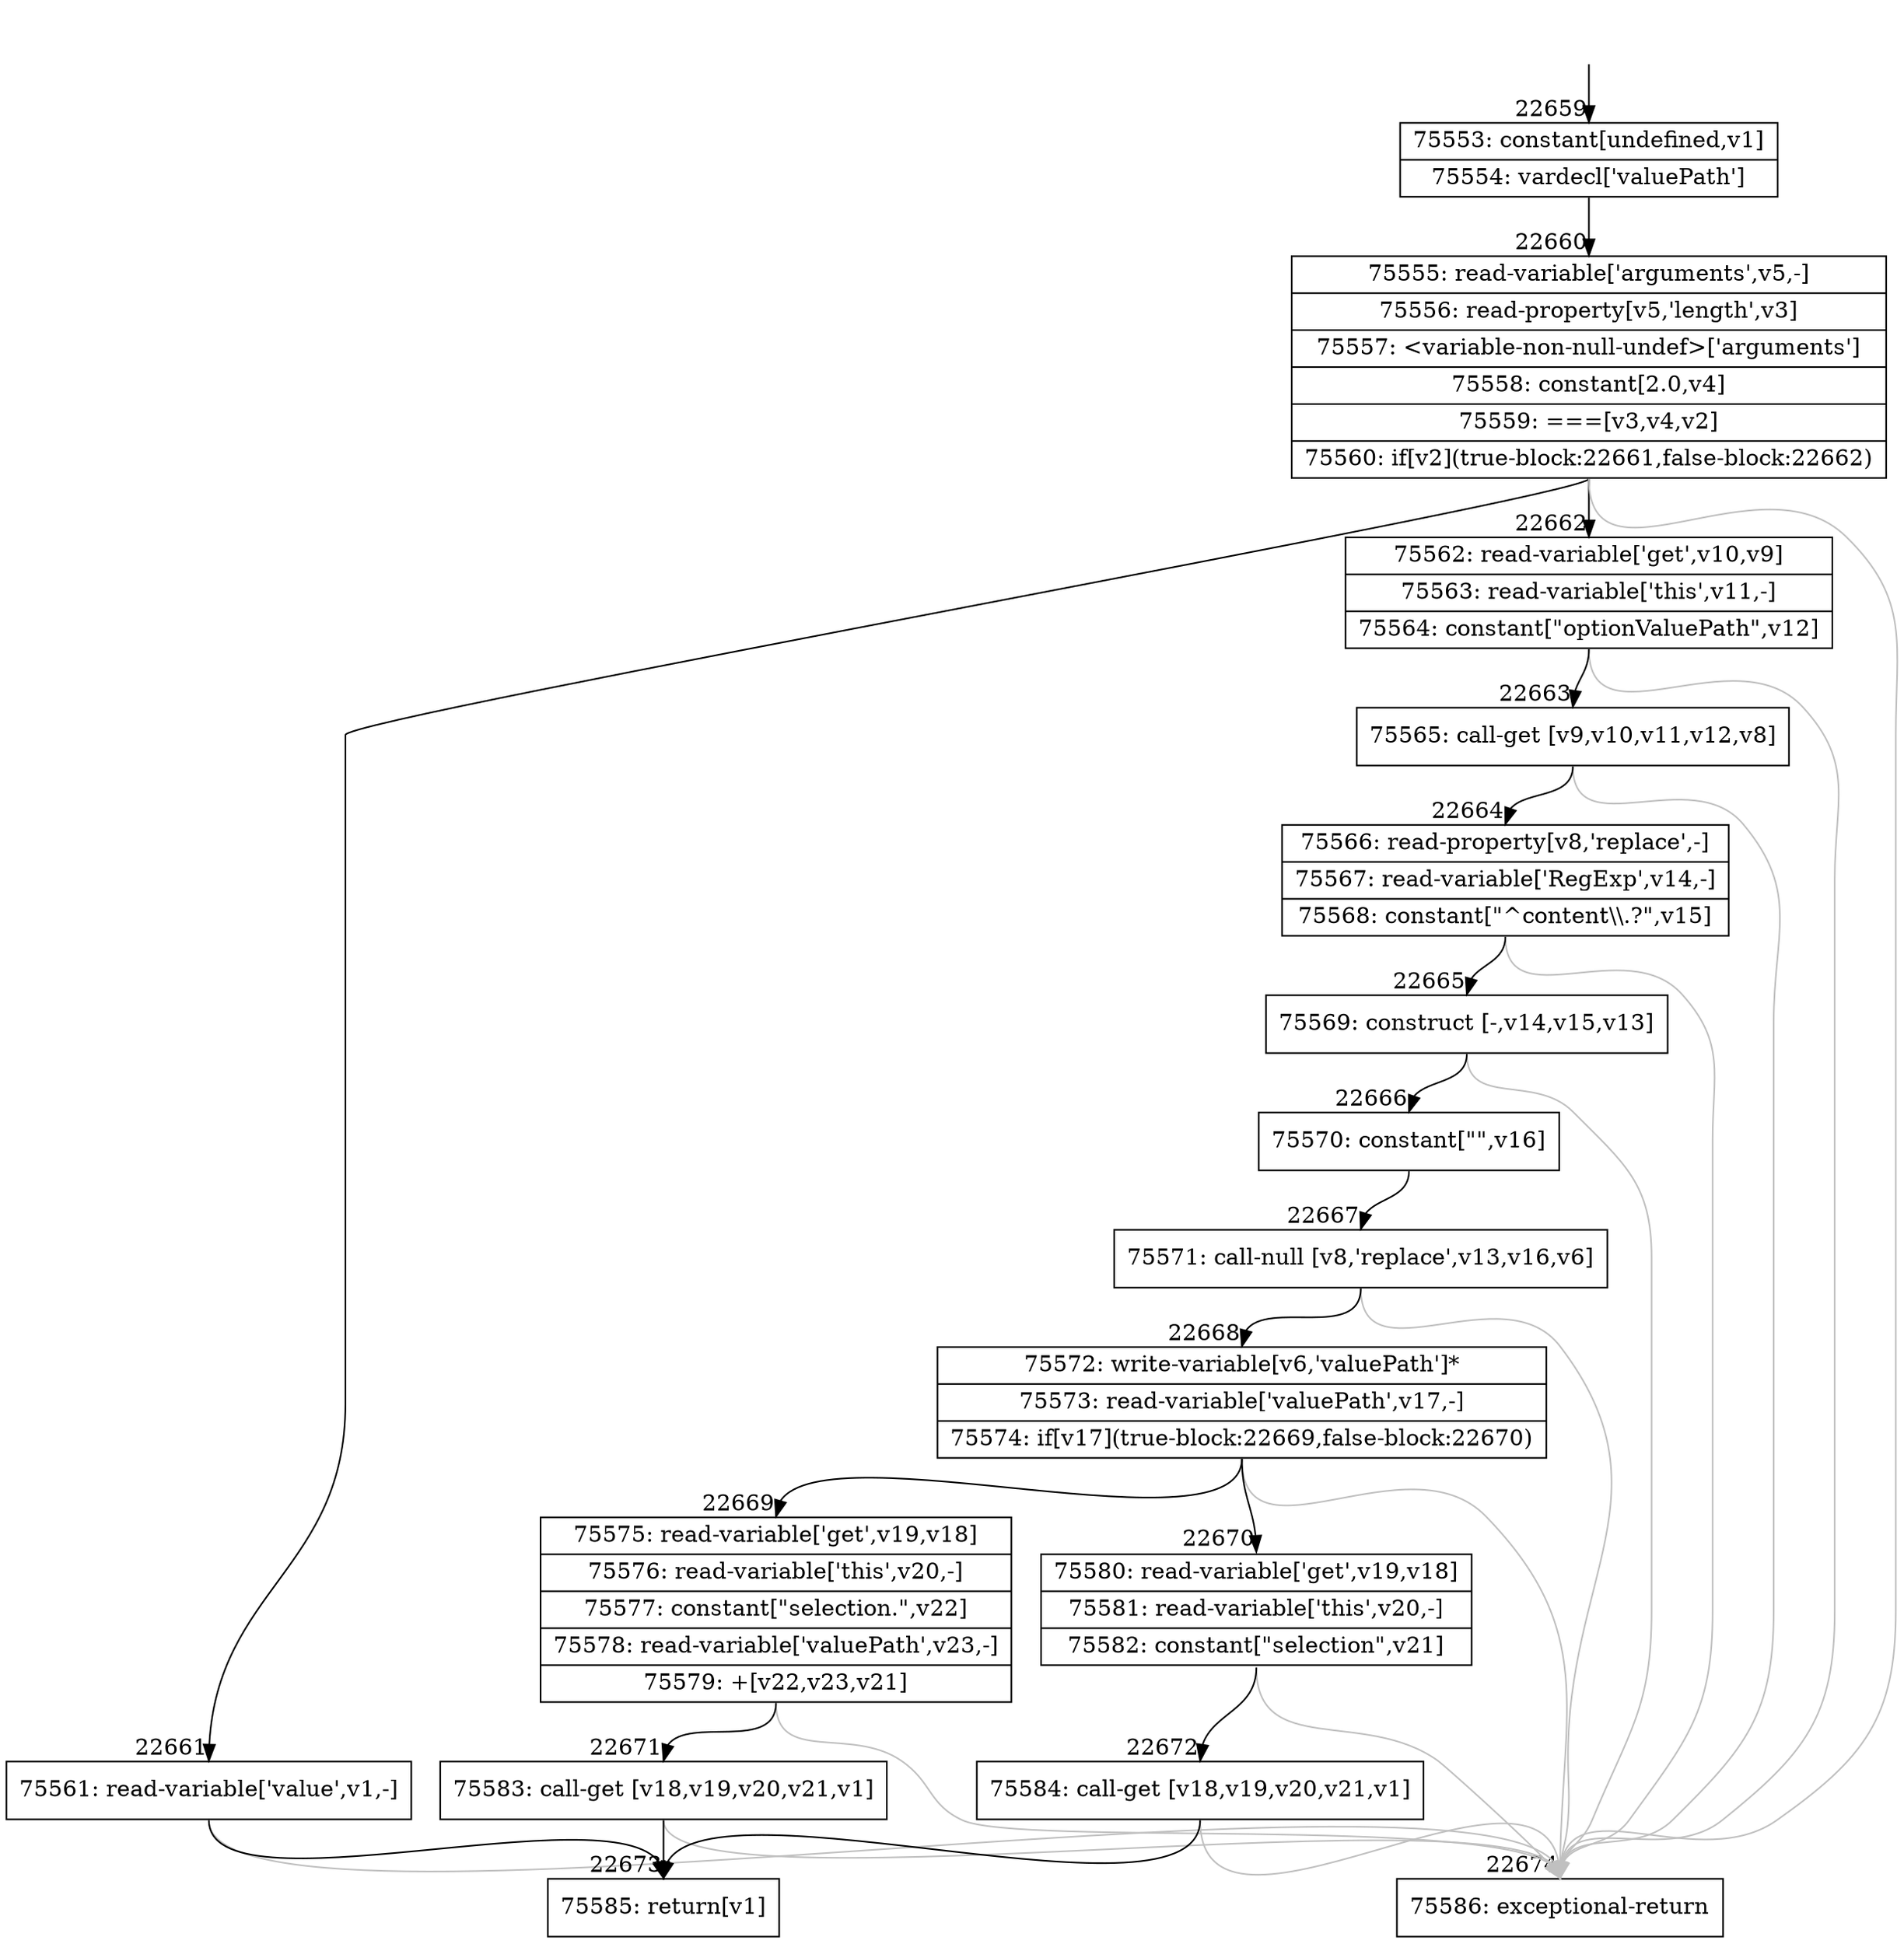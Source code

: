 digraph {
rankdir="TD"
BB_entry1977[shape=none,label=""];
BB_entry1977 -> BB22659 [tailport=s, headport=n, headlabel="    22659"]
BB22659 [shape=record label="{75553: constant[undefined,v1]|75554: vardecl['valuePath']}" ] 
BB22659 -> BB22660 [tailport=s, headport=n, headlabel="      22660"]
BB22660 [shape=record label="{75555: read-variable['arguments',v5,-]|75556: read-property[v5,'length',v3]|75557: \<variable-non-null-undef\>['arguments']|75558: constant[2.0,v4]|75559: ===[v3,v4,v2]|75560: if[v2](true-block:22661,false-block:22662)}" ] 
BB22660 -> BB22661 [tailport=s, headport=n, headlabel="      22661"]
BB22660 -> BB22662 [tailport=s, headport=n, headlabel="      22662"]
BB22660 -> BB22674 [tailport=s, headport=n, color=gray, headlabel="      22674"]
BB22661 [shape=record label="{75561: read-variable['value',v1,-]}" ] 
BB22661 -> BB22673 [tailport=s, headport=n, headlabel="      22673"]
BB22661 -> BB22674 [tailport=s, headport=n, color=gray]
BB22662 [shape=record label="{75562: read-variable['get',v10,v9]|75563: read-variable['this',v11,-]|75564: constant[\"optionValuePath\",v12]}" ] 
BB22662 -> BB22663 [tailport=s, headport=n, headlabel="      22663"]
BB22662 -> BB22674 [tailport=s, headport=n, color=gray]
BB22663 [shape=record label="{75565: call-get [v9,v10,v11,v12,v8]}" ] 
BB22663 -> BB22664 [tailport=s, headport=n, headlabel="      22664"]
BB22663 -> BB22674 [tailport=s, headport=n, color=gray]
BB22664 [shape=record label="{75566: read-property[v8,'replace',-]|75567: read-variable['RegExp',v14,-]|75568: constant[\"^content\\\\.?\",v15]}" ] 
BB22664 -> BB22665 [tailport=s, headport=n, headlabel="      22665"]
BB22664 -> BB22674 [tailport=s, headport=n, color=gray]
BB22665 [shape=record label="{75569: construct [-,v14,v15,v13]}" ] 
BB22665 -> BB22666 [tailport=s, headport=n, headlabel="      22666"]
BB22665 -> BB22674 [tailport=s, headport=n, color=gray]
BB22666 [shape=record label="{75570: constant[\"\",v16]}" ] 
BB22666 -> BB22667 [tailport=s, headport=n, headlabel="      22667"]
BB22667 [shape=record label="{75571: call-null [v8,'replace',v13,v16,v6]}" ] 
BB22667 -> BB22668 [tailport=s, headport=n, headlabel="      22668"]
BB22667 -> BB22674 [tailport=s, headport=n, color=gray]
BB22668 [shape=record label="{75572: write-variable[v6,'valuePath']*|75573: read-variable['valuePath',v17,-]|75574: if[v17](true-block:22669,false-block:22670)}" ] 
BB22668 -> BB22669 [tailport=s, headport=n, headlabel="      22669"]
BB22668 -> BB22670 [tailport=s, headport=n, headlabel="      22670"]
BB22668 -> BB22674 [tailport=s, headport=n, color=gray]
BB22669 [shape=record label="{75575: read-variable['get',v19,v18]|75576: read-variable['this',v20,-]|75577: constant[\"selection.\",v22]|75578: read-variable['valuePath',v23,-]|75579: +[v22,v23,v21]}" ] 
BB22669 -> BB22671 [tailport=s, headport=n, headlabel="      22671"]
BB22669 -> BB22674 [tailport=s, headport=n, color=gray]
BB22670 [shape=record label="{75580: read-variable['get',v19,v18]|75581: read-variable['this',v20,-]|75582: constant[\"selection\",v21]}" ] 
BB22670 -> BB22672 [tailport=s, headport=n, headlabel="      22672"]
BB22670 -> BB22674 [tailport=s, headport=n, color=gray]
BB22671 [shape=record label="{75583: call-get [v18,v19,v20,v21,v1]}" ] 
BB22671 -> BB22673 [tailport=s, headport=n]
BB22671 -> BB22674 [tailport=s, headport=n, color=gray]
BB22672 [shape=record label="{75584: call-get [v18,v19,v20,v21,v1]}" ] 
BB22672 -> BB22673 [tailport=s, headport=n]
BB22672 -> BB22674 [tailport=s, headport=n, color=gray]
BB22673 [shape=record label="{75585: return[v1]}" ] 
BB22674 [shape=record label="{75586: exceptional-return}" ] 
//#$~ 42777
}
